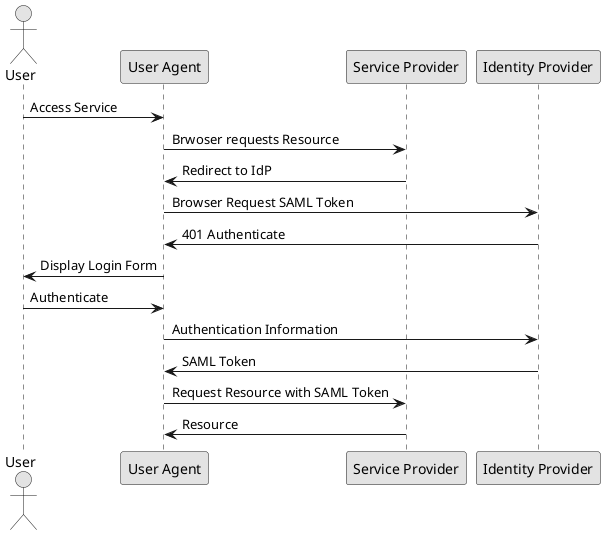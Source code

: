@startuml
skinparam monochrome true
skinparam shadowing false

actor U as "User"
participant UA as "User Agent"
participant SP as "Service Provider"
participant IDP as "Identity Provider"

U -> UA: Access Service
UA->SP: Brwoser requests Resource
SP->UA: Redirect to IdP
 
UA->IDP: Browser Request SAML Token
IDP-> UA: 401 Authenticate

UA->U: Display Login Form
U->UA: Authenticate

UA->IDP: Authentication Information
IDP->UA: SAML Token

UA->SP: Request Resource with SAML Token
SP->UA: Resource
@enduml
